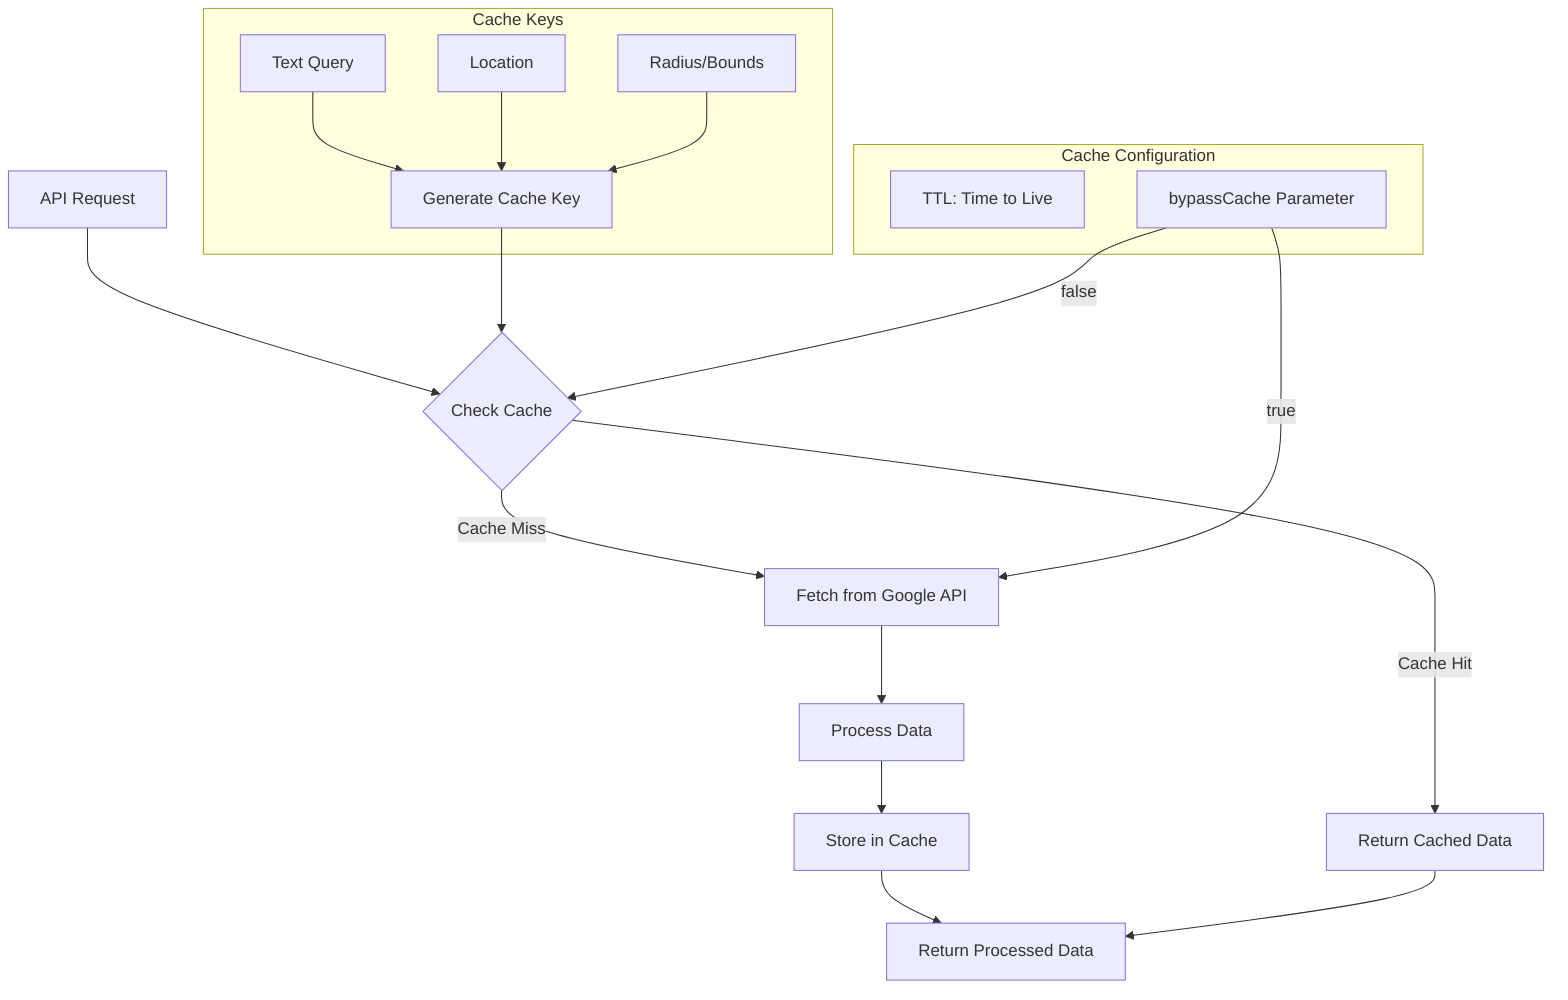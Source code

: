 flowchart TD
    A[API Request] --> B{Check Cache}
    B -->|Cache Hit| C[Return Cached Data]
    B -->|Cache Miss| D[Fetch from Google API]
    
    D --> E[Process Data]
    E --> F[Store in Cache]
    F --> G[Return Processed Data]
    C --> G
    
    subgraph Cache Keys
    H[Text Query] --> K[Generate Cache Key]
    I[Location] --> K
    J[Radius/Bounds] --> K
    end
    
    K --> B
    
    subgraph Cache Configuration
    L[TTL: Time to Live]
    M[bypassCache Parameter]
    end
    
    M -->|true| D
    M -->|false| B